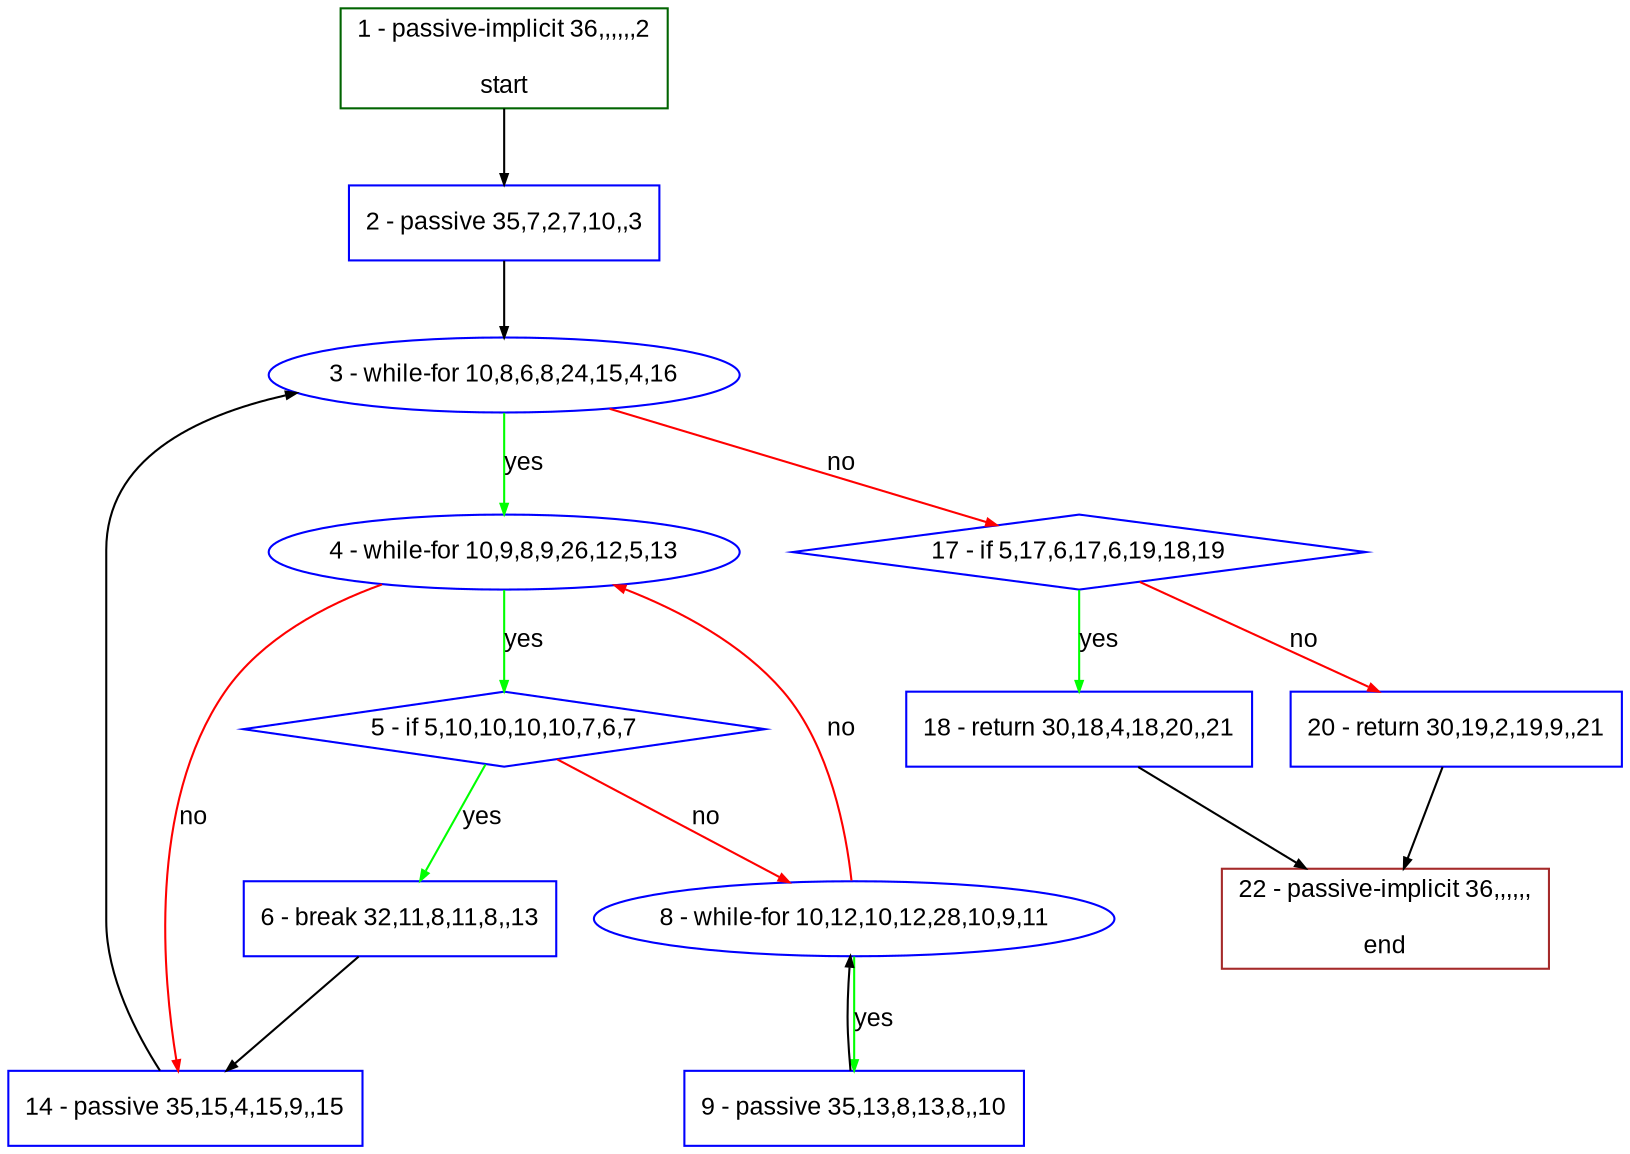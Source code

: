 digraph "" {
  graph [bgcolor="white", fillcolor="#FFFFCC", pack="true", packmode="clust", fontname="Arial", label="", fontsize="12", compound="true", style="rounded,filled"];
  node [node_initialized="no", fillcolor="white", fontname="Arial", label="", color="grey", fontsize="12", fixedsize="false", compound="true", shape="rectangle", style="filled"];
  edge [arrowtail="none", lhead="", fontcolor="black", fontname="Arial", label="", color="black", fontsize="12", arrowhead="normal", arrowsize="0.5", compound="true", ltail="", dir="forward"];
  __N1 [fillcolor="#ffffff", label="2 - passive 35,7,2,7,10,,3", color="#0000ff", shape="box", style="filled"];
  __N2 [fillcolor="#ffffff", label="1 - passive-implicit 36,,,,,,2\n\nstart", color="#006400", shape="box", style="filled"];
  __N3 [fillcolor="#ffffff", label="3 - while-for 10,8,6,8,24,15,4,16", color="#0000ff", shape="oval", style="filled"];
  __N4 [fillcolor="#ffffff", label="4 - while-for 10,9,8,9,26,12,5,13", color="#0000ff", shape="oval", style="filled"];
  __N5 [fillcolor="#ffffff", label="17 - if 5,17,6,17,6,19,18,19", color="#0000ff", shape="diamond", style="filled"];
  __N6 [fillcolor="#ffffff", label="5 - if 5,10,10,10,10,7,6,7", color="#0000ff", shape="diamond", style="filled"];
  __N7 [fillcolor="#ffffff", label="14 - passive 35,15,4,15,9,,15", color="#0000ff", shape="box", style="filled"];
  __N8 [fillcolor="#ffffff", label="6 - break 32,11,8,11,8,,13", color="#0000ff", shape="box", style="filled"];
  __N9 [fillcolor="#ffffff", label="8 - while-for 10,12,10,12,28,10,9,11", color="#0000ff", shape="oval", style="filled"];
  __N10 [fillcolor="#ffffff", label="9 - passive 35,13,8,13,8,,10", color="#0000ff", shape="box", style="filled"];
  __N11 [fillcolor="#ffffff", label="18 - return 30,18,4,18,20,,21", color="#0000ff", shape="box", style="filled"];
  __N12 [fillcolor="#ffffff", label="20 - return 30,19,2,19,9,,21", color="#0000ff", shape="box", style="filled"];
  __N13 [fillcolor="#ffffff", label="22 - passive-implicit 36,,,,,,\n\nend", color="#a52a2a", shape="box", style="filled"];
  __N2 -> __N1 [arrowtail="none", color="#000000", label="", arrowhead="normal", dir="forward"];
  __N1 -> __N3 [arrowtail="none", color="#000000", label="", arrowhead="normal", dir="forward"];
  __N3 -> __N4 [arrowtail="none", color="#00ff00", label="yes", arrowhead="normal", dir="forward"];
  __N3 -> __N5 [arrowtail="none", color="#ff0000", label="no", arrowhead="normal", dir="forward"];
  __N4 -> __N6 [arrowtail="none", color="#00ff00", label="yes", arrowhead="normal", dir="forward"];
  __N4 -> __N7 [arrowtail="none", color="#ff0000", label="no", arrowhead="normal", dir="forward"];
  __N6 -> __N8 [arrowtail="none", color="#00ff00", label="yes", arrowhead="normal", dir="forward"];
  __N6 -> __N9 [arrowtail="none", color="#ff0000", label="no", arrowhead="normal", dir="forward"];
  __N8 -> __N7 [arrowtail="none", color="#000000", label="", arrowhead="normal", dir="forward"];
  __N9 -> __N4 [arrowtail="none", color="#ff0000", label="no", arrowhead="normal", dir="forward"];
  __N9 -> __N10 [arrowtail="none", color="#00ff00", label="yes", arrowhead="normal", dir="forward"];
  __N10 -> __N9 [arrowtail="none", color="#000000", label="", arrowhead="normal", dir="forward"];
  __N7 -> __N3 [arrowtail="none", color="#000000", label="", arrowhead="normal", dir="forward"];
  __N5 -> __N11 [arrowtail="none", color="#00ff00", label="yes", arrowhead="normal", dir="forward"];
  __N5 -> __N12 [arrowtail="none", color="#ff0000", label="no", arrowhead="normal", dir="forward"];
  __N11 -> __N13 [arrowtail="none", color="#000000", label="", arrowhead="normal", dir="forward"];
  __N12 -> __N13 [arrowtail="none", color="#000000", label="", arrowhead="normal", dir="forward"];
}
